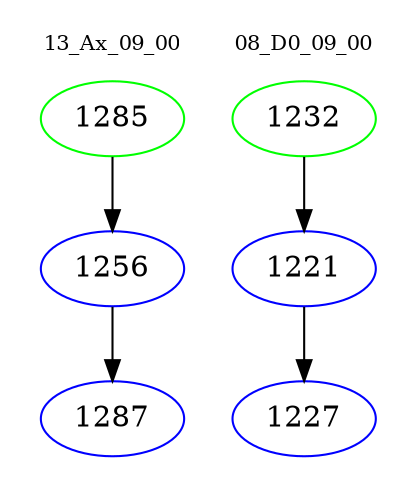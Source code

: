 digraph{
subgraph cluster_0 {
color = white
label = "13_Ax_09_00";
fontsize=10;
T0_1285 [label="1285", color="green"]
T0_1285 -> T0_1256 [color="black"]
T0_1256 [label="1256", color="blue"]
T0_1256 -> T0_1287 [color="black"]
T0_1287 [label="1287", color="blue"]
}
subgraph cluster_1 {
color = white
label = "08_D0_09_00";
fontsize=10;
T1_1232 [label="1232", color="green"]
T1_1232 -> T1_1221 [color="black"]
T1_1221 [label="1221", color="blue"]
T1_1221 -> T1_1227 [color="black"]
T1_1227 [label="1227", color="blue"]
}
}
